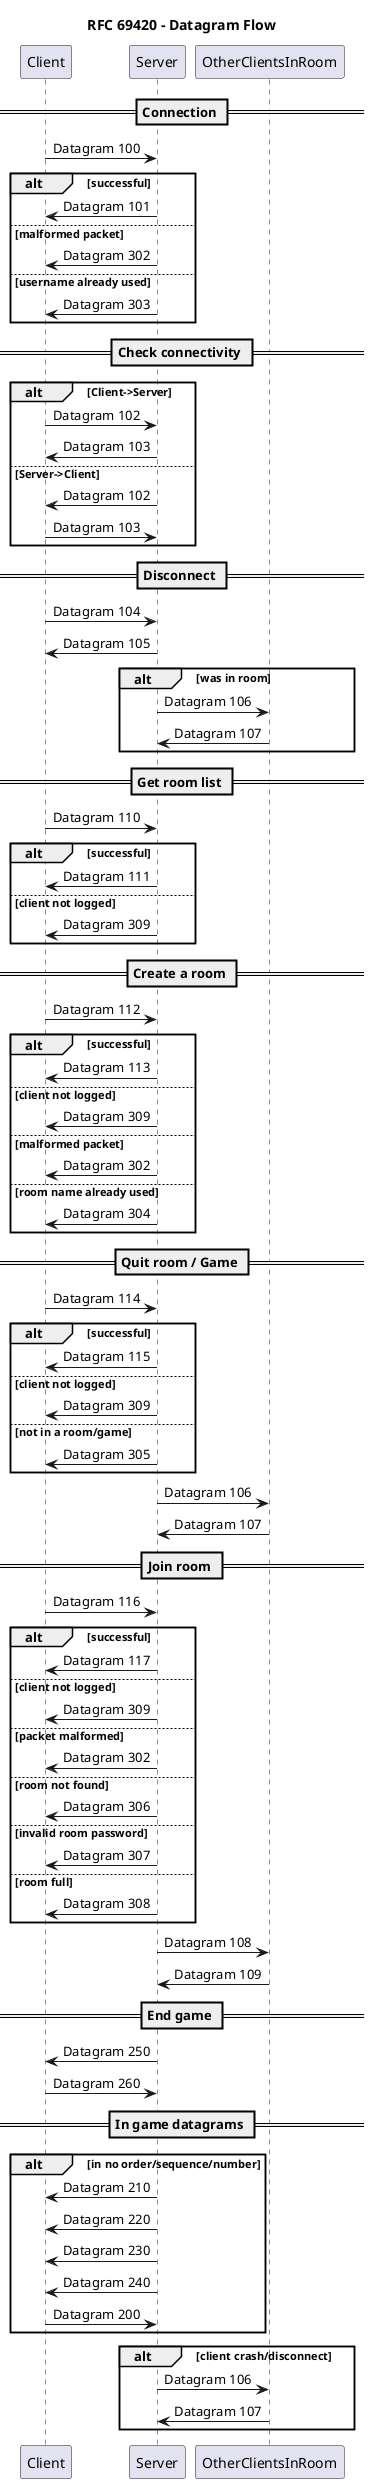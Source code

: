 @startuml
title RFC 69420 - Datagram Flow

== Connection ==

Client -> Server : Datagram 100
alt successful
    Server -> Client : Datagram 101
else malformed packet
    Server -> Client : Datagram 302
else username already used
    Server -> Client : Datagram 303
end

== Check connectivity ==
alt Client->Server
    Client -> Server : Datagram 102
    Server -> Client : Datagram 103
else Server->Client
    Server -> Client : Datagram 102
    Client -> Server : Datagram 103
end

== Disconnect ==
Client -> Server : Datagram 104
Server -> Client : Datagram 105
alt was in room
    Server -> OtherClientsInRoom : Datagram 106
    OtherClientsInRoom -> Server : Datagram 107
end

== Get room list ==
Client -> Server : Datagram 110
alt successful
    Server -> Client : Datagram 111
else client not logged
    Server -> Client : Datagram 309
end

== Create a room ==
Client -> Server : Datagram 112
alt successful
    Server -> Client : Datagram 113
else client not logged
    Server -> Client : Datagram 309
else malformed packet
    Server -> Client : Datagram 302
else room name already used
    Server -> Client : Datagram 304
end

== Quit room / Game ==
Client -> Server : Datagram 114
alt successful
    Server -> Client : Datagram 115
else client not logged
    Server -> Client : Datagram 309
else not in a room/game
    Server -> Client : Datagram 305
end
Server -> OtherClientsInRoom : Datagram 106
OtherClientsInRoom -> Server : Datagram 107

== Join room ==
Client -> Server : Datagram 116
alt successful
    Server -> Client : Datagram 117
else client not logged
    Server -> Client : Datagram 309
else packet malformed
    Server -> Client : Datagram 302
else room not found
    Server -> Client : Datagram 306
else invalid room password
    Server -> Client : Datagram 307
else room full
    Server -> Client : Datagram 308
end
Server -> OtherClientsInRoom : Datagram 108
OtherClientsInRoom -> Server : Datagram 109

== End game ==
Server -> Client : Datagram 250
Client -> Server : Datagram 260

== In game datagrams ==
alt in no order/sequence/number
    Server -> Client : Datagram 210
    Server -> Client : Datagram 220
    Server -> Client : Datagram 230
    Server -> Client : Datagram 240
    Client -> Server : Datagram 200
end
alt client crash/disconnect
    Server -> OtherClientsInRoom : Datagram 106
    OtherClientsInRoom -> Server : Datagram 107
end

@enduml